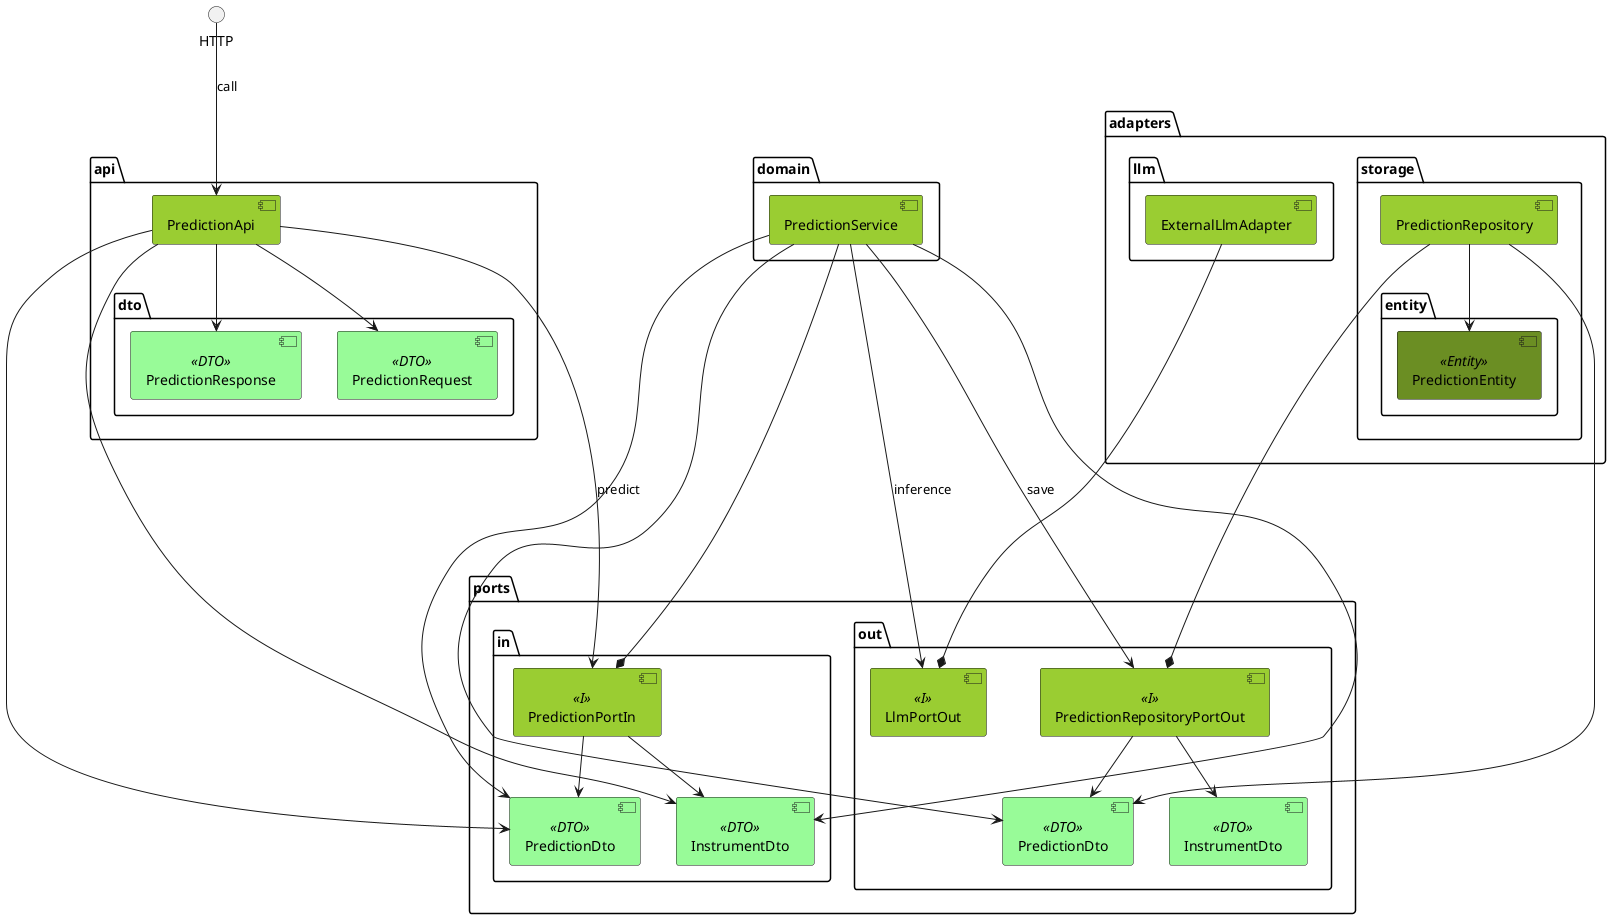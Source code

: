 @startuml
'https://plantuml.com/component-diagram
'!theme vibrant
'!theme reddress-darkorange=
skinparam stereotypeCBackgroundColor YellowGreen
skinparam component {
BackgroundColor YellowGreen
BackgroundColor<<DTO>> PaleGreen
BackgroundColor<<Model>> LimeGreen
BackgroundColor<<Entity>> OliveDrab
}


package "ports" {
    package "in" {
        [InstrumentDto] <<DTO>>
        [PredictionDto] <<DTO>> as PredictionInDto
        [PredictionPortIn] <<I>>
        [PredictionPortIn] --> [InstrumentDto]
        [PredictionPortIn] --> [PredictionInDto]
    }

    package "out" {
        [LlmPortOut] <<I>>
        together {
            [PredictionDto] <<DTO>> as PredictionOutDto
            [InstrumentDto] <<DTO>> as InstrumentOutDto
            [PredictionRepositoryPortOut] <<I>>
            [PredictionRepositoryPortOut] --> [PredictionOutDto]
            [PredictionRepositoryPortOut] --> [InstrumentOutDto]
        }
    }
}

package "api" {
    package "dto" {
        [PredictionRequest] <<DTO>>
        [PredictionResponse] <<DTO>>
    }
  [PredictionApi]
  [PredictionApi] --> [PredictionRequest]
  [PredictionApi] --> [PredictionResponse]
  [PredictionApi] ----> [PredictionPortIn] : predict
  [PredictionApi] --> [InstrumentDto]
  [PredictionApi] --> [PredictionInDto]
}

package "domain" {
  [PredictionService] ----* [PredictionPortIn]
  [PredictionService] --> [LlmPortOut] : inference
  [PredictionService] ---> [PredictionRepositoryPortOut] : save
  [PredictionService] --> [InstrumentDto]
  [PredictionService] --> [PredictionInDto]
  [PredictionService] --> [PredictionOutDto]
}

package "adapters" {
    package storage {
        package "entity" {
            [PredictionEntity] <<Entity>>
        }
      [PredictionRepository] --> [PredictionEntity]
      [PredictionRepository] ----* [PredictionRepositoryPortOut]
      [PredictionRepository] --> [PredictionOutDto]
     }
  package llm {
    [ExternalLlmAdapter] ----* [LlmPortOut]
  }
}

HTTP --> [PredictionApi] : call


@enduml